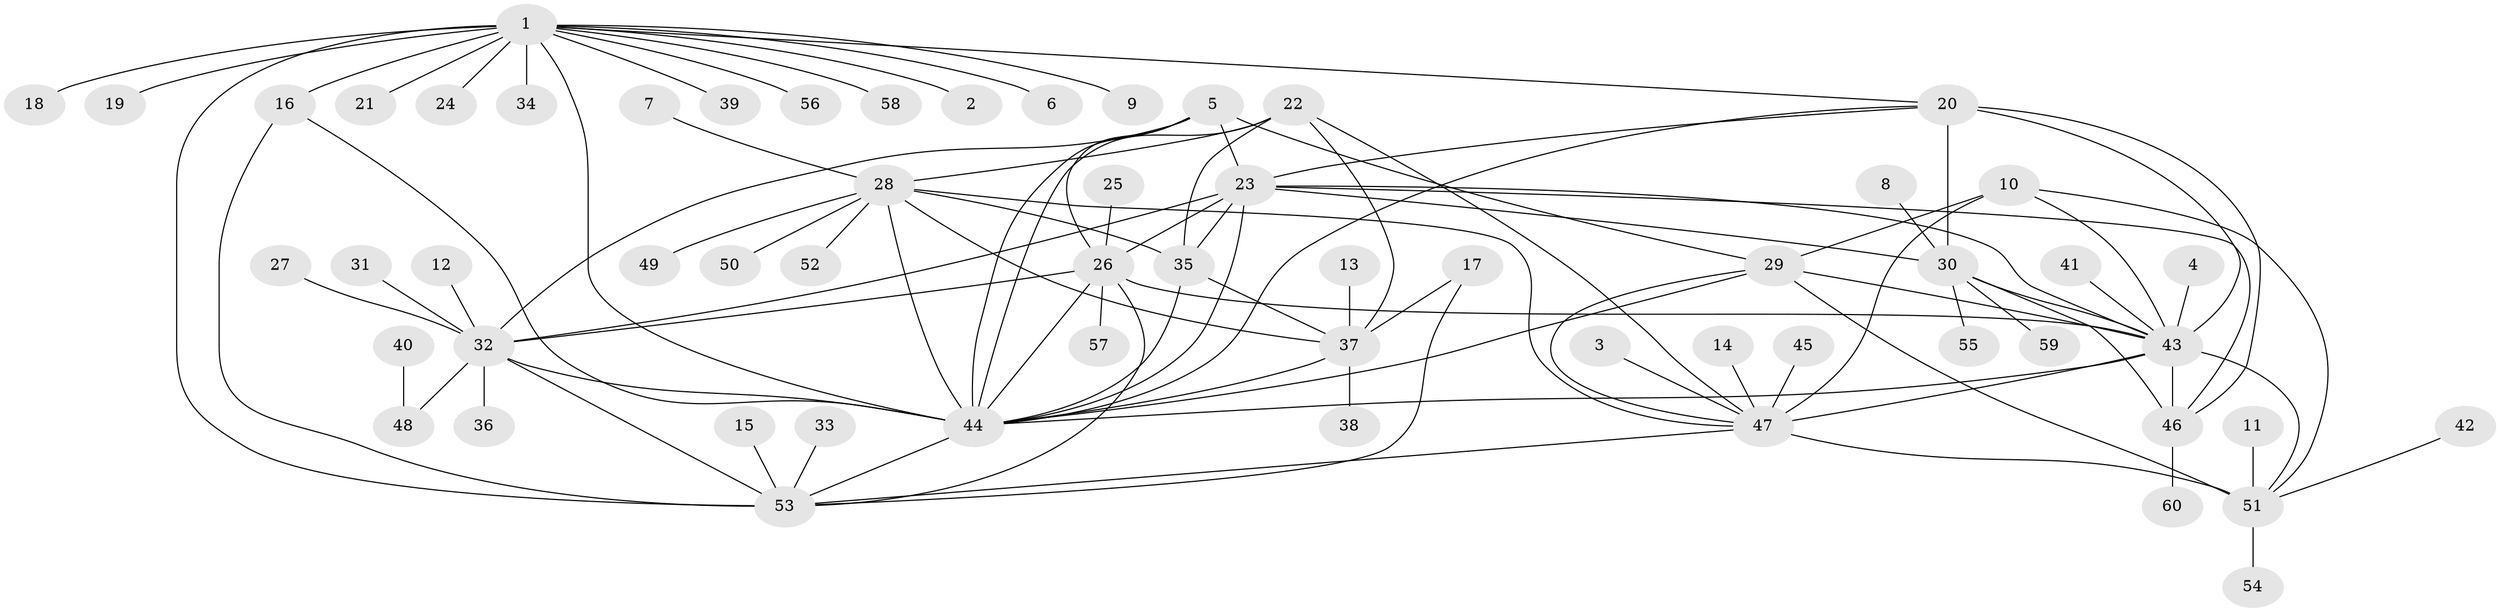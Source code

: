 // original degree distribution, {9: 0.025, 14: 0.008333333333333333, 12: 0.016666666666666666, 8: 0.025, 6: 0.058333333333333334, 5: 0.025, 10: 0.058333333333333334, 7: 0.016666666666666666, 11: 0.008333333333333333, 13: 0.008333333333333333, 1: 0.55, 2: 0.175, 3: 0.016666666666666666, 4: 0.008333333333333333}
// Generated by graph-tools (version 1.1) at 2025/26/03/09/25 03:26:36]
// undirected, 60 vertices, 99 edges
graph export_dot {
graph [start="1"]
  node [color=gray90,style=filled];
  1;
  2;
  3;
  4;
  5;
  6;
  7;
  8;
  9;
  10;
  11;
  12;
  13;
  14;
  15;
  16;
  17;
  18;
  19;
  20;
  21;
  22;
  23;
  24;
  25;
  26;
  27;
  28;
  29;
  30;
  31;
  32;
  33;
  34;
  35;
  36;
  37;
  38;
  39;
  40;
  41;
  42;
  43;
  44;
  45;
  46;
  47;
  48;
  49;
  50;
  51;
  52;
  53;
  54;
  55;
  56;
  57;
  58;
  59;
  60;
  1 -- 2 [weight=1.0];
  1 -- 6 [weight=1.0];
  1 -- 9 [weight=1.0];
  1 -- 16 [weight=3.0];
  1 -- 18 [weight=1.0];
  1 -- 19 [weight=1.0];
  1 -- 20 [weight=1.0];
  1 -- 21 [weight=1.0];
  1 -- 24 [weight=1.0];
  1 -- 34 [weight=1.0];
  1 -- 39 [weight=1.0];
  1 -- 44 [weight=3.0];
  1 -- 53 [weight=3.0];
  1 -- 56 [weight=1.0];
  1 -- 58 [weight=1.0];
  3 -- 47 [weight=1.0];
  4 -- 43 [weight=1.0];
  5 -- 23 [weight=2.0];
  5 -- 26 [weight=1.0];
  5 -- 29 [weight=1.0];
  5 -- 32 [weight=1.0];
  5 -- 44 [weight=1.0];
  7 -- 28 [weight=1.0];
  8 -- 30 [weight=1.0];
  10 -- 29 [weight=1.0];
  10 -- 43 [weight=1.0];
  10 -- 47 [weight=2.0];
  10 -- 51 [weight=1.0];
  11 -- 51 [weight=1.0];
  12 -- 32 [weight=1.0];
  13 -- 37 [weight=1.0];
  14 -- 47 [weight=1.0];
  15 -- 53 [weight=1.0];
  16 -- 44 [weight=1.0];
  16 -- 53 [weight=1.0];
  17 -- 37 [weight=1.0];
  17 -- 53 [weight=1.0];
  20 -- 23 [weight=1.0];
  20 -- 30 [weight=1.0];
  20 -- 43 [weight=1.0];
  20 -- 44 [weight=1.0];
  20 -- 46 [weight=2.0];
  22 -- 28 [weight=2.0];
  22 -- 35 [weight=2.0];
  22 -- 37 [weight=2.0];
  22 -- 44 [weight=2.0];
  22 -- 47 [weight=1.0];
  23 -- 26 [weight=2.0];
  23 -- 30 [weight=1.0];
  23 -- 32 [weight=2.0];
  23 -- 35 [weight=1.0];
  23 -- 43 [weight=1.0];
  23 -- 44 [weight=2.0];
  23 -- 46 [weight=2.0];
  25 -- 26 [weight=1.0];
  26 -- 32 [weight=1.0];
  26 -- 43 [weight=1.0];
  26 -- 44 [weight=1.0];
  26 -- 53 [weight=1.0];
  26 -- 57 [weight=1.0];
  27 -- 32 [weight=1.0];
  28 -- 35 [weight=1.0];
  28 -- 37 [weight=1.0];
  28 -- 44 [weight=1.0];
  28 -- 47 [weight=1.0];
  28 -- 49 [weight=1.0];
  28 -- 50 [weight=1.0];
  28 -- 52 [weight=1.0];
  29 -- 43 [weight=2.0];
  29 -- 44 [weight=1.0];
  29 -- 47 [weight=2.0];
  29 -- 51 [weight=1.0];
  30 -- 43 [weight=1.0];
  30 -- 46 [weight=2.0];
  30 -- 55 [weight=1.0];
  30 -- 59 [weight=1.0];
  31 -- 32 [weight=1.0];
  32 -- 36 [weight=1.0];
  32 -- 44 [weight=2.0];
  32 -- 48 [weight=1.0];
  32 -- 53 [weight=1.0];
  33 -- 53 [weight=1.0];
  35 -- 37 [weight=1.0];
  35 -- 44 [weight=1.0];
  37 -- 38 [weight=1.0];
  37 -- 44 [weight=1.0];
  40 -- 48 [weight=1.0];
  41 -- 43 [weight=1.0];
  42 -- 51 [weight=1.0];
  43 -- 44 [weight=1.0];
  43 -- 46 [weight=2.0];
  43 -- 47 [weight=2.0];
  43 -- 51 [weight=1.0];
  44 -- 53 [weight=2.0];
  45 -- 47 [weight=1.0];
  46 -- 60 [weight=1.0];
  47 -- 51 [weight=2.0];
  47 -- 53 [weight=1.0];
  51 -- 54 [weight=1.0];
}
